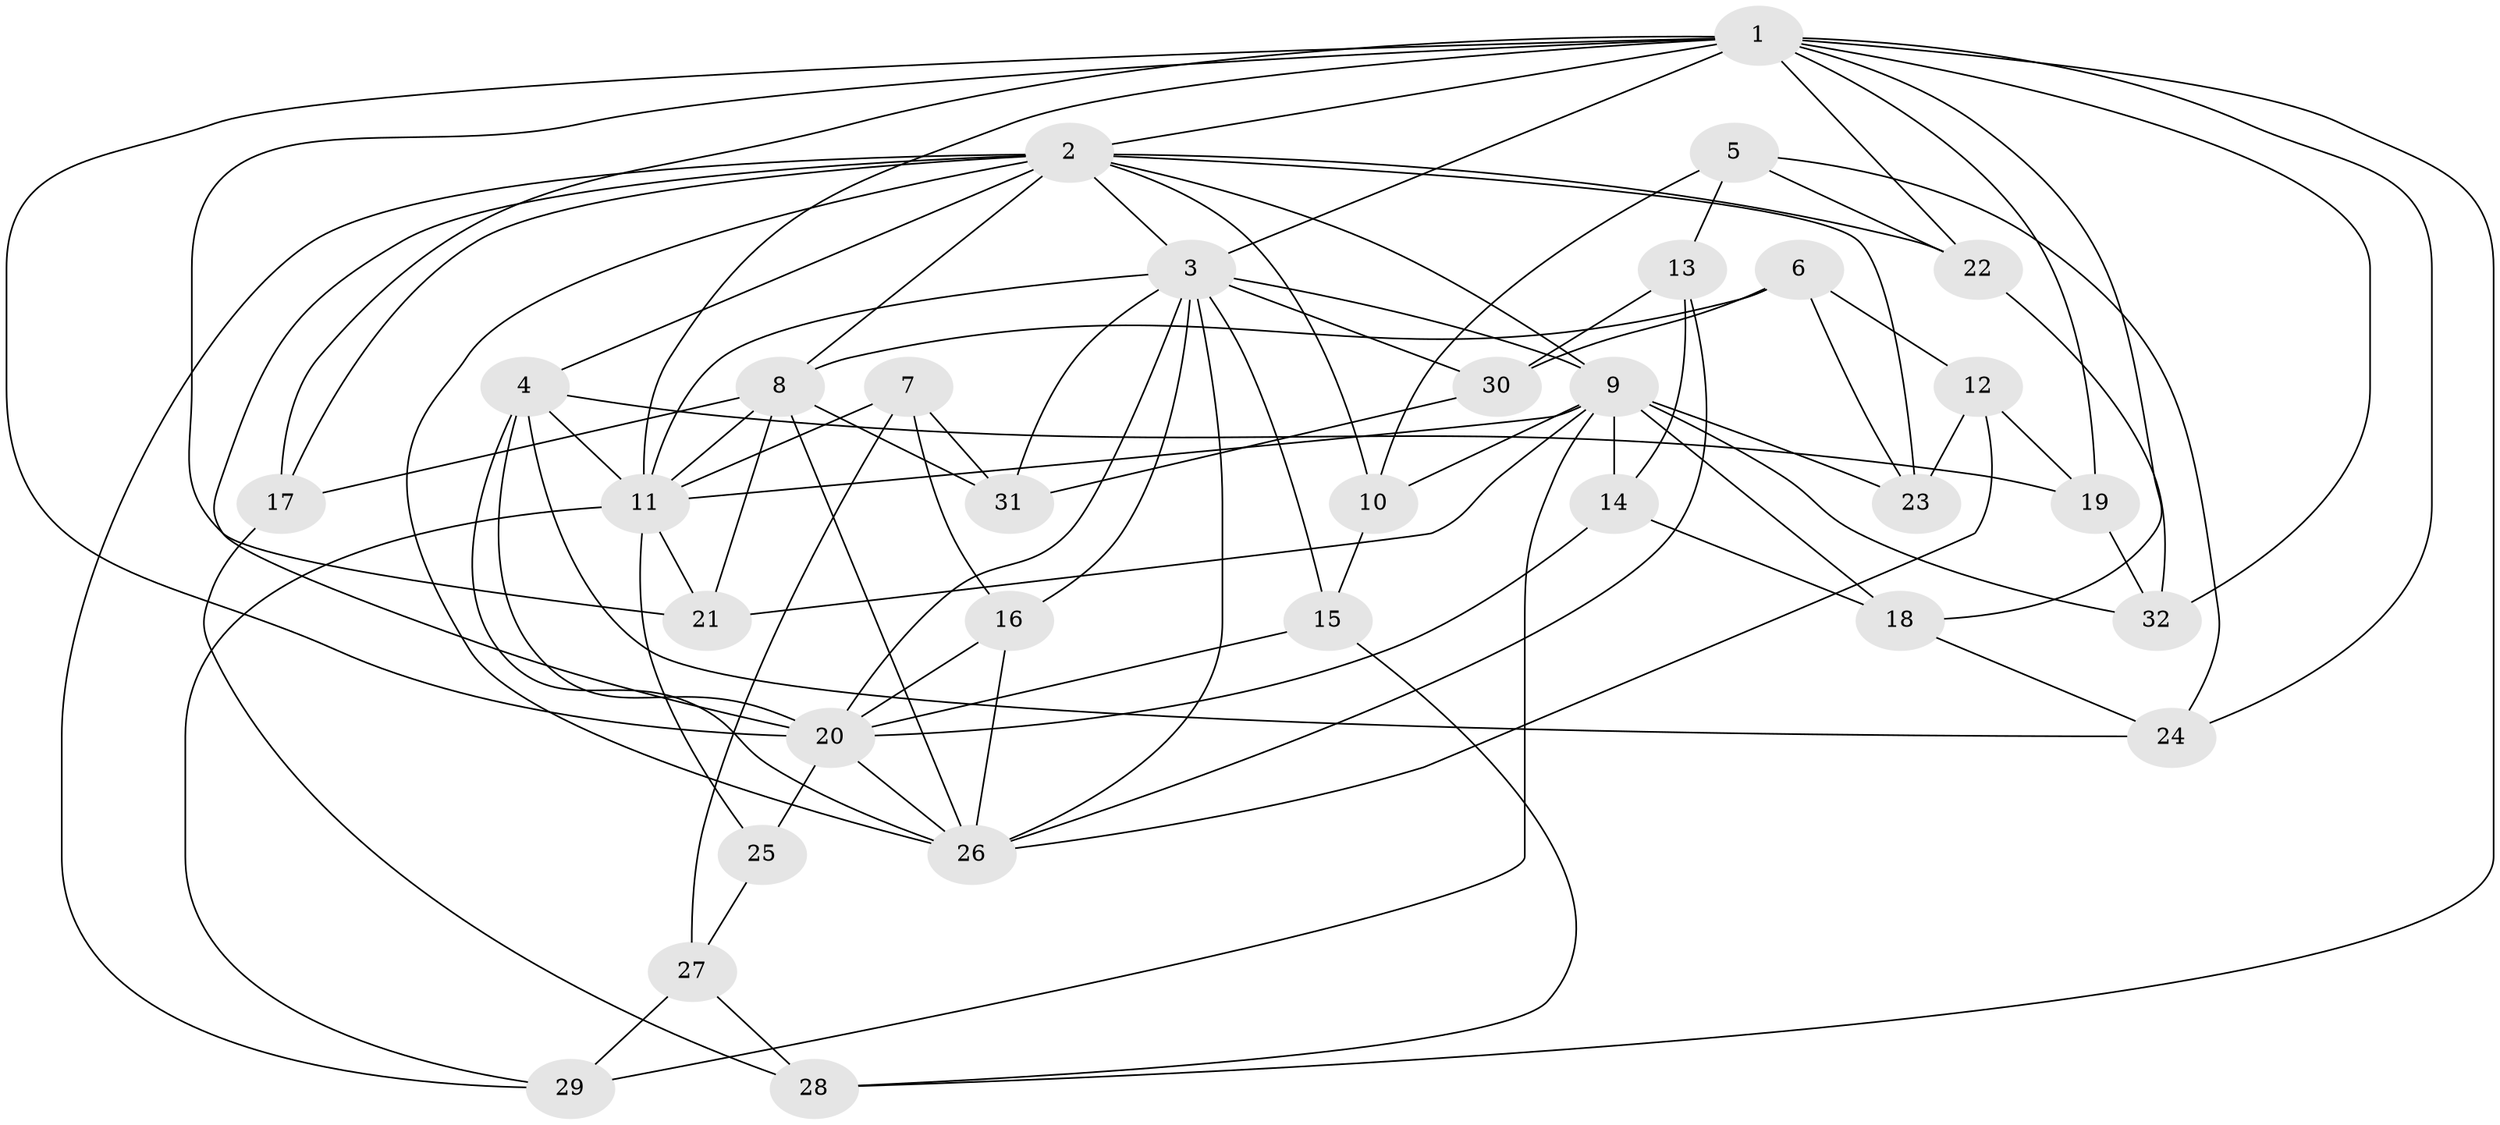 // original degree distribution, {4: 1.0}
// Generated by graph-tools (version 1.1) at 2025/53/03/04/25 22:53:49]
// undirected, 32 vertices, 87 edges
graph export_dot {
  node [color=gray90,style=filled];
  1;
  2;
  3;
  4;
  5;
  6;
  7;
  8;
  9;
  10;
  11;
  12;
  13;
  14;
  15;
  16;
  17;
  18;
  19;
  20;
  21;
  22;
  23;
  24;
  25;
  26;
  27;
  28;
  29;
  30;
  31;
  32;
  1 -- 2 [weight=1.0];
  1 -- 3 [weight=1.0];
  1 -- 11 [weight=1.0];
  1 -- 17 [weight=1.0];
  1 -- 18 [weight=1.0];
  1 -- 19 [weight=1.0];
  1 -- 20 [weight=1.0];
  1 -- 21 [weight=1.0];
  1 -- 22 [weight=1.0];
  1 -- 24 [weight=1.0];
  1 -- 28 [weight=1.0];
  1 -- 32 [weight=1.0];
  2 -- 3 [weight=1.0];
  2 -- 4 [weight=1.0];
  2 -- 8 [weight=1.0];
  2 -- 9 [weight=1.0];
  2 -- 10 [weight=1.0];
  2 -- 17 [weight=1.0];
  2 -- 20 [weight=1.0];
  2 -- 22 [weight=1.0];
  2 -- 23 [weight=1.0];
  2 -- 26 [weight=1.0];
  2 -- 29 [weight=1.0];
  3 -- 9 [weight=1.0];
  3 -- 11 [weight=1.0];
  3 -- 15 [weight=1.0];
  3 -- 16 [weight=1.0];
  3 -- 20 [weight=1.0];
  3 -- 26 [weight=1.0];
  3 -- 30 [weight=1.0];
  3 -- 31 [weight=1.0];
  4 -- 11 [weight=1.0];
  4 -- 19 [weight=1.0];
  4 -- 20 [weight=3.0];
  4 -- 24 [weight=1.0];
  4 -- 26 [weight=1.0];
  5 -- 10 [weight=1.0];
  5 -- 13 [weight=1.0];
  5 -- 22 [weight=1.0];
  5 -- 24 [weight=1.0];
  6 -- 8 [weight=1.0];
  6 -- 12 [weight=1.0];
  6 -- 23 [weight=1.0];
  6 -- 30 [weight=1.0];
  7 -- 11 [weight=1.0];
  7 -- 16 [weight=1.0];
  7 -- 27 [weight=1.0];
  7 -- 31 [weight=1.0];
  8 -- 11 [weight=2.0];
  8 -- 17 [weight=1.0];
  8 -- 21 [weight=1.0];
  8 -- 26 [weight=1.0];
  8 -- 31 [weight=1.0];
  9 -- 10 [weight=1.0];
  9 -- 11 [weight=1.0];
  9 -- 14 [weight=1.0];
  9 -- 18 [weight=1.0];
  9 -- 21 [weight=1.0];
  9 -- 23 [weight=1.0];
  9 -- 29 [weight=1.0];
  9 -- 32 [weight=1.0];
  10 -- 15 [weight=1.0];
  11 -- 21 [weight=1.0];
  11 -- 25 [weight=1.0];
  11 -- 29 [weight=1.0];
  12 -- 19 [weight=1.0];
  12 -- 23 [weight=1.0];
  12 -- 26 [weight=1.0];
  13 -- 14 [weight=1.0];
  13 -- 26 [weight=1.0];
  13 -- 30 [weight=1.0];
  14 -- 18 [weight=1.0];
  14 -- 20 [weight=1.0];
  15 -- 20 [weight=1.0];
  15 -- 28 [weight=1.0];
  16 -- 20 [weight=1.0];
  16 -- 26 [weight=1.0];
  17 -- 28 [weight=1.0];
  18 -- 24 [weight=1.0];
  19 -- 32 [weight=1.0];
  20 -- 25 [weight=2.0];
  20 -- 26 [weight=1.0];
  22 -- 32 [weight=1.0];
  25 -- 27 [weight=1.0];
  27 -- 28 [weight=1.0];
  27 -- 29 [weight=1.0];
  30 -- 31 [weight=1.0];
}
